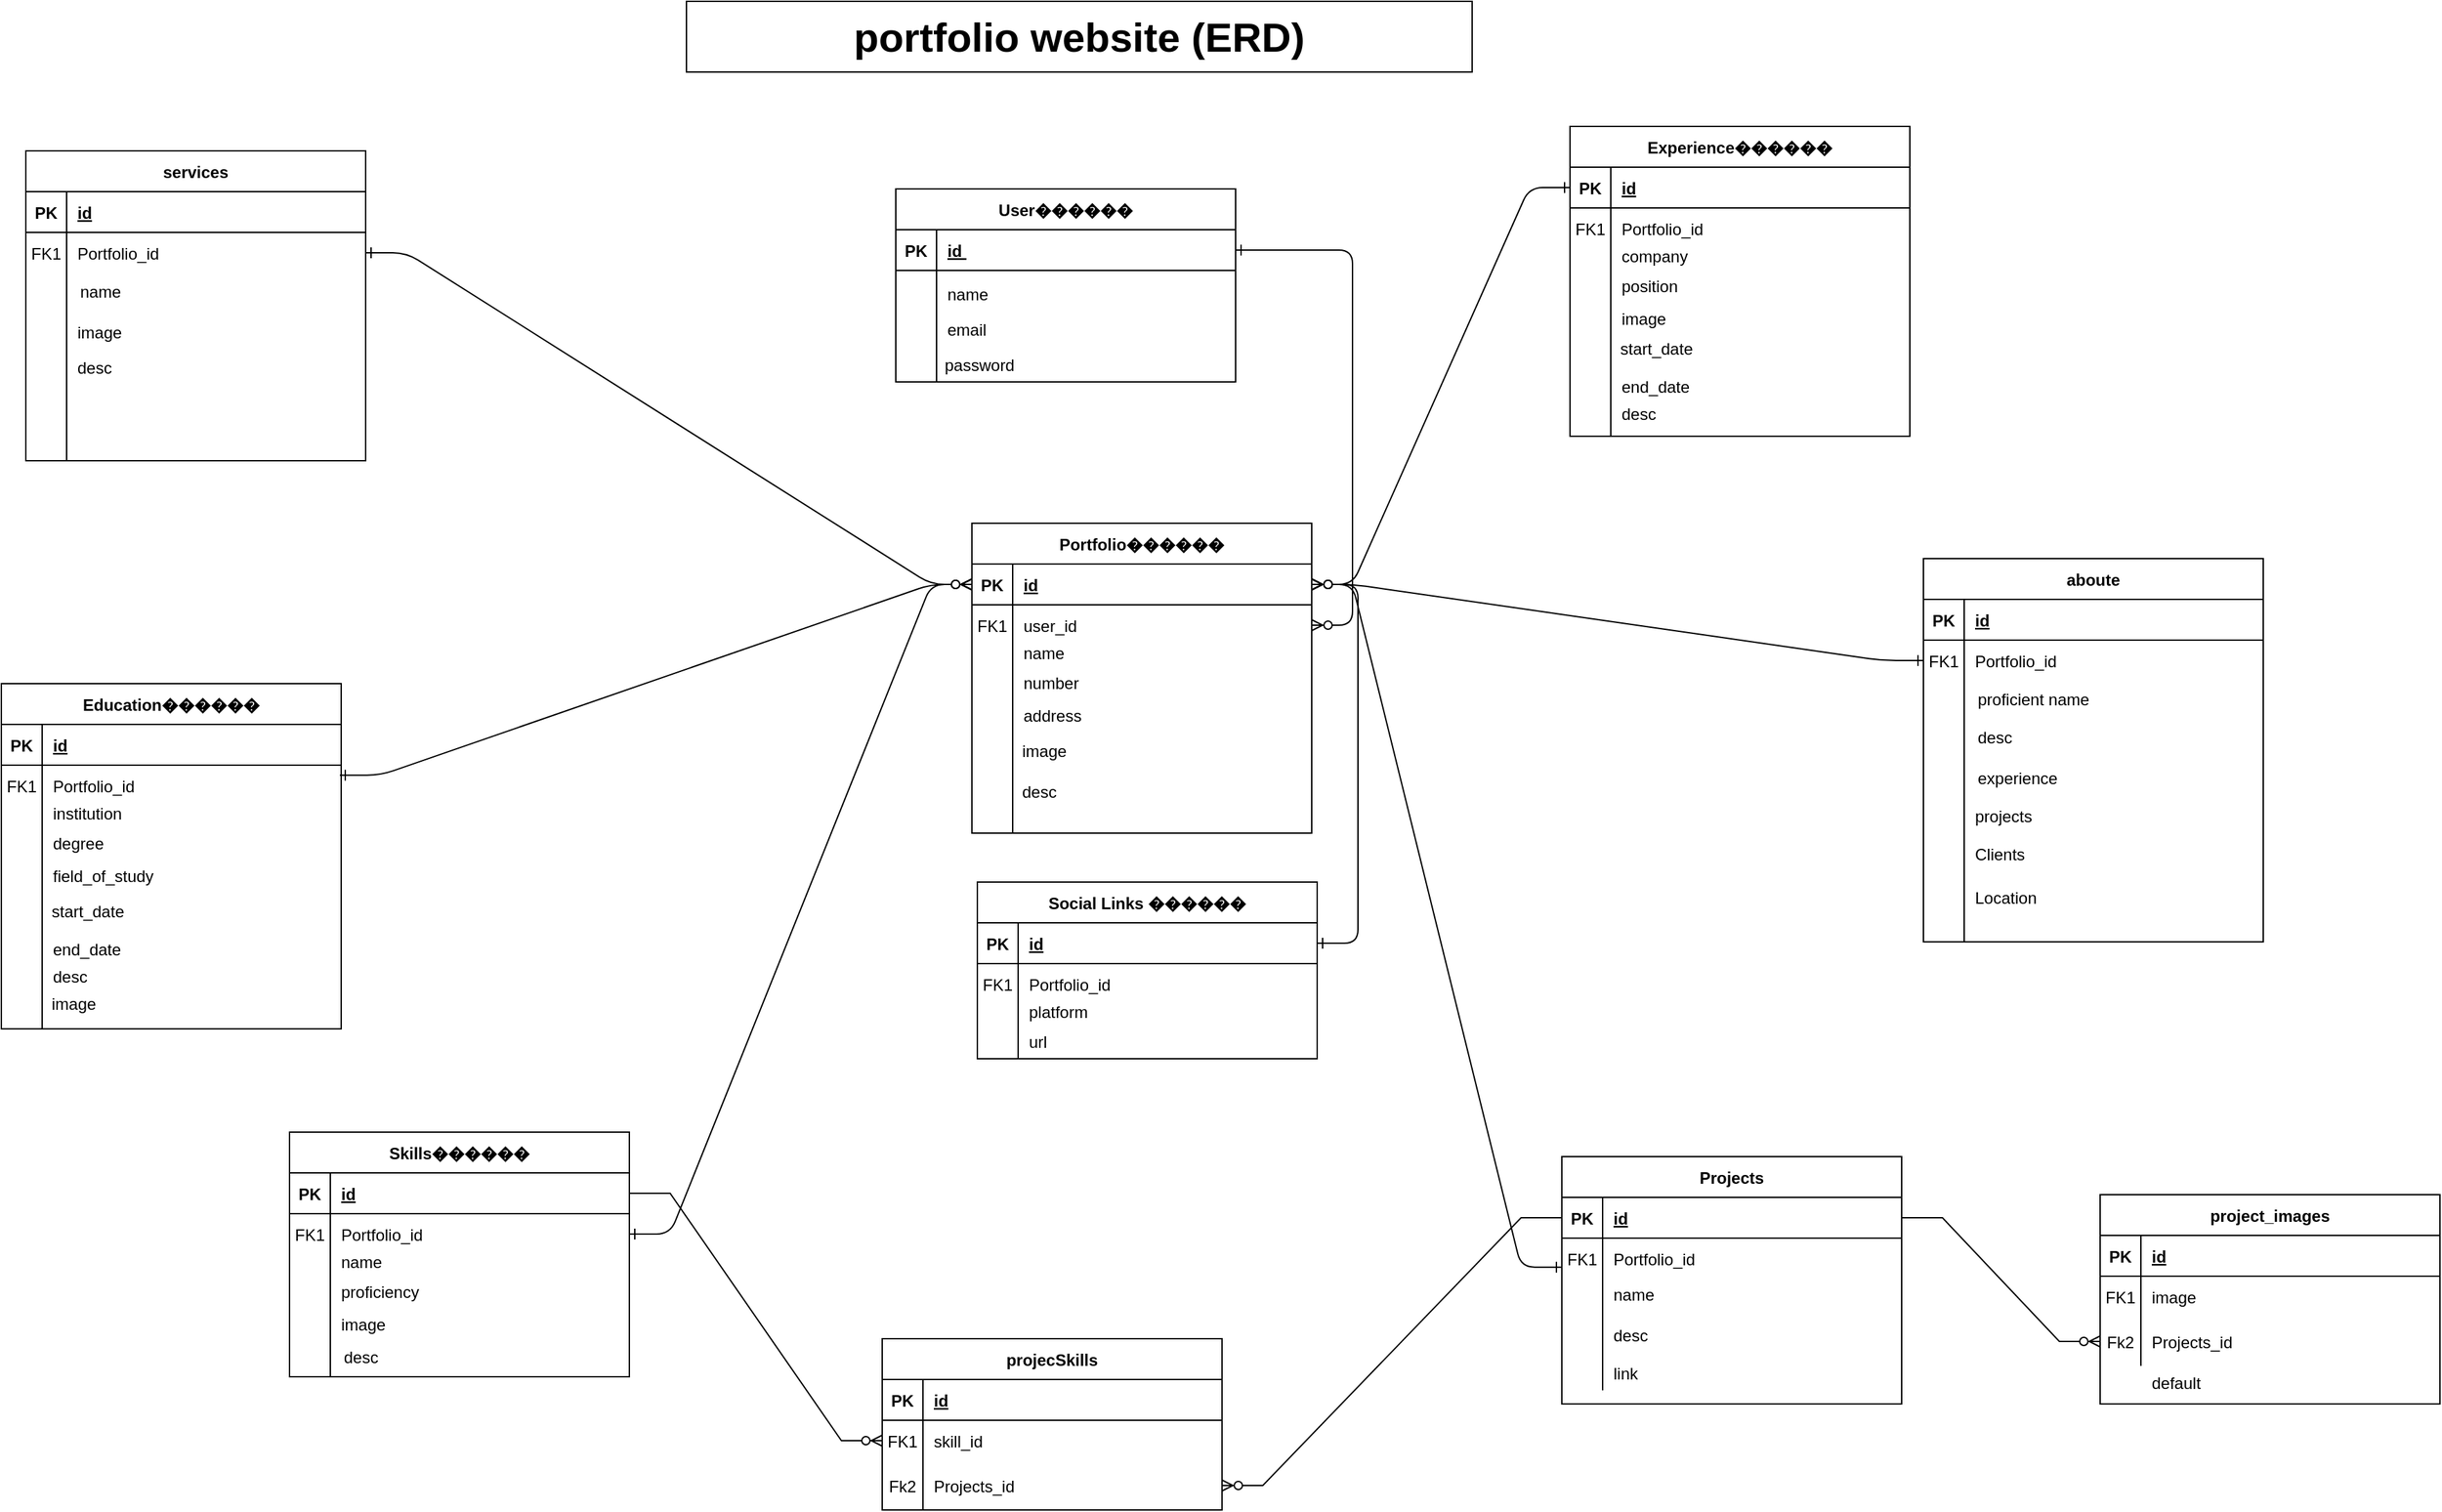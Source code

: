 <mxfile version="26.1.1">
  <diagram id="prtHgNgQTEPvFCAcTncT" name="Page-1">
    <mxGraphModel dx="2867" dy="1238" grid="1" gridSize="2" guides="1" tooltips="1" connect="1" arrows="1" fold="1" page="1" pageScale="1" pageWidth="3300" pageHeight="4681" math="0" shadow="0">
      <root>
        <mxCell id="0" />
        <mxCell id="1" parent="0" />
        <mxCell id="2-6nr44ii8sK7dnhSHYe-1" value="" style="edgeStyle=entityRelationEdgeStyle;endArrow=ERzeroToMany;startArrow=ERone;endFill=1;startFill=0;" parent="1" source="2-6nr44ii8sK7dnhSHYe-24" target="2-6nr44ii8sK7dnhSHYe-7" edge="1">
          <mxGeometry width="100" height="100" relative="1" as="geometry">
            <mxPoint x="340" y="720" as="sourcePoint" />
            <mxPoint x="440" y="620" as="targetPoint" />
          </mxGeometry>
        </mxCell>
        <mxCell id="2-6nr44ii8sK7dnhSHYe-2" value="" style="edgeStyle=entityRelationEdgeStyle;endArrow=ERzeroToMany;startArrow=ERone;endFill=1;startFill=0;exitX=0;exitY=0.713;exitDx=0;exitDy=0;exitPerimeter=0;entryX=1;entryY=0.5;entryDx=0;entryDy=0;" parent="1" source="2-6nr44ii8sK7dnhSHYe-17" target="2-6nr44ii8sK7dnhSHYe-4" edge="1">
          <mxGeometry width="100" height="100" relative="1" as="geometry">
            <mxPoint x="1382" y="514" as="sourcePoint" />
            <mxPoint x="1552" y="568.0" as="targetPoint" />
          </mxGeometry>
        </mxCell>
        <mxCell id="2-6nr44ii8sK7dnhSHYe-30" value="&lt;b&gt;&lt;font style=&quot;font-size: 30px;&quot;&gt;portfolio website &lt;/font&gt;&lt;/b&gt;&lt;strong data-end=&quot;49&quot; data-start=&quot;12&quot;&gt;&lt;font style=&quot;font-size: 30px;&quot;&gt;&lt;strong style=&quot;font-size: 12px;&quot; data-end=&quot;49&quot; data-start=&quot;12&quot;&gt;&lt;font style=&quot;font-size: 30px;&quot;&gt;(&lt;/font&gt;&lt;/strong&gt;ERD)&lt;/font&gt;&lt;/strong&gt;" style="rounded=0;whiteSpace=wrap;html=1;align=center;" parent="1" vertex="1">
          <mxGeometry x="922" y="12" width="578" height="52" as="geometry" />
        </mxCell>
        <mxCell id="9H7GcuOAASpGHvme_9iy-1" value="" style="group" parent="1" vertex="1" connectable="0">
          <mxGeometry x="1076" y="150" width="250" height="144" as="geometry" />
        </mxCell>
        <mxCell id="2-6nr44ii8sK7dnhSHYe-23" value="User������" style="shape=table;startSize=30;container=1;collapsible=1;childLayout=tableLayout;fixedRows=1;rowLines=0;fontStyle=1;align=center;resizeLast=1;" parent="9H7GcuOAASpGHvme_9iy-1" vertex="1">
          <mxGeometry width="250" height="142" as="geometry" />
        </mxCell>
        <mxCell id="2-6nr44ii8sK7dnhSHYe-24" value="" style="shape=partialRectangle;collapsible=0;dropTarget=0;pointerEvents=0;fillColor=none;points=[[0,0.5],[1,0.5]];portConstraint=eastwest;top=0;left=0;right=0;bottom=1;" parent="2-6nr44ii8sK7dnhSHYe-23" vertex="1">
          <mxGeometry y="30" width="250" height="30" as="geometry" />
        </mxCell>
        <mxCell id="2-6nr44ii8sK7dnhSHYe-25" value="PK" style="shape=partialRectangle;overflow=hidden;connectable=0;fillColor=none;top=0;left=0;bottom=0;right=0;fontStyle=1;" parent="2-6nr44ii8sK7dnhSHYe-24" vertex="1">
          <mxGeometry width="30" height="30" as="geometry">
            <mxRectangle width="30" height="30" as="alternateBounds" />
          </mxGeometry>
        </mxCell>
        <mxCell id="2-6nr44ii8sK7dnhSHYe-26" value="id " style="shape=partialRectangle;overflow=hidden;connectable=0;fillColor=none;top=0;left=0;bottom=0;right=0;align=left;spacingLeft=6;fontStyle=5;" parent="2-6nr44ii8sK7dnhSHYe-24" vertex="1">
          <mxGeometry x="30" width="220" height="30" as="geometry">
            <mxRectangle width="220" height="30" as="alternateBounds" />
          </mxGeometry>
        </mxCell>
        <mxCell id="2-6nr44ii8sK7dnhSHYe-27" value="" style="shape=partialRectangle;collapsible=0;dropTarget=0;pointerEvents=0;fillColor=none;points=[[0,0.5],[1,0.5]];portConstraint=eastwest;top=0;left=0;right=0;bottom=0;" parent="2-6nr44ii8sK7dnhSHYe-23" vertex="1">
          <mxGeometry y="60" width="250" height="82" as="geometry" />
        </mxCell>
        <mxCell id="2-6nr44ii8sK7dnhSHYe-28" value="" style="shape=partialRectangle;overflow=hidden;connectable=0;fillColor=none;top=0;left=0;bottom=0;right=0;" parent="2-6nr44ii8sK7dnhSHYe-27" vertex="1">
          <mxGeometry width="30" height="82" as="geometry">
            <mxRectangle width="30" height="82" as="alternateBounds" />
          </mxGeometry>
        </mxCell>
        <mxCell id="2-6nr44ii8sK7dnhSHYe-29" value="" style="shape=partialRectangle;overflow=hidden;connectable=0;fillColor=none;top=0;left=0;bottom=0;right=0;align=left;spacingLeft=6;" parent="2-6nr44ii8sK7dnhSHYe-27" vertex="1">
          <mxGeometry x="30" width="220" height="82" as="geometry">
            <mxRectangle width="220" height="82" as="alternateBounds" />
          </mxGeometry>
        </mxCell>
        <mxCell id="2-6nr44ii8sK7dnhSHYe-32" value="name" style="shape=partialRectangle;overflow=hidden;connectable=0;fillColor=none;top=0;left=0;bottom=0;right=0;align=left;spacingLeft=6;" parent="9H7GcuOAASpGHvme_9iy-1" vertex="1">
          <mxGeometry x="30" y="62" width="220" height="30" as="geometry">
            <mxRectangle width="220" height="30" as="alternateBounds" />
          </mxGeometry>
        </mxCell>
        <mxCell id="2-6nr44ii8sK7dnhSHYe-33" value="email" style="shape=partialRectangle;overflow=hidden;connectable=0;fillColor=none;top=0;left=0;bottom=0;right=0;align=left;spacingLeft=6;" parent="9H7GcuOAASpGHvme_9iy-1" vertex="1">
          <mxGeometry x="30" y="88" width="220" height="30" as="geometry">
            <mxRectangle width="220" height="30" as="alternateBounds" />
          </mxGeometry>
        </mxCell>
        <mxCell id="2-6nr44ii8sK7dnhSHYe-34" value="" style="shape=partialRectangle;overflow=hidden;connectable=0;fillColor=none;top=0;left=0;bottom=0;right=0;align=left;spacingLeft=6;" parent="9H7GcuOAASpGHvme_9iy-1" vertex="1">
          <mxGeometry x="30" y="112" width="220" height="30" as="geometry">
            <mxRectangle width="220" height="30" as="alternateBounds" />
          </mxGeometry>
        </mxCell>
        <mxCell id="2-6nr44ii8sK7dnhSHYe-35" value="password " style="shape=partialRectangle;overflow=hidden;connectable=0;fillColor=none;top=0;left=0;bottom=0;right=0;align=left;spacingLeft=6;" parent="9H7GcuOAASpGHvme_9iy-1" vertex="1">
          <mxGeometry x="28" y="114" width="220" height="30" as="geometry">
            <mxRectangle width="220" height="30" as="alternateBounds" />
          </mxGeometry>
        </mxCell>
        <mxCell id="9H7GcuOAASpGHvme_9iy-2" value="" style="group" parent="1" vertex="1" connectable="0">
          <mxGeometry x="1132" y="396" width="250" height="228" as="geometry" />
        </mxCell>
        <mxCell id="2-6nr44ii8sK7dnhSHYe-3" value="Portfolio������" style="shape=table;startSize=30;container=1;collapsible=1;childLayout=tableLayout;fixedRows=1;rowLines=0;fontStyle=1;align=center;resizeLast=1;" parent="9H7GcuOAASpGHvme_9iy-2" vertex="1">
          <mxGeometry width="250" height="228" as="geometry" />
        </mxCell>
        <mxCell id="2-6nr44ii8sK7dnhSHYe-4" value="" style="shape=partialRectangle;collapsible=0;dropTarget=0;pointerEvents=0;fillColor=none;points=[[0,0.5],[1,0.5]];portConstraint=eastwest;top=0;left=0;right=0;bottom=1;" parent="2-6nr44ii8sK7dnhSHYe-3" vertex="1">
          <mxGeometry y="30" width="250" height="30" as="geometry" />
        </mxCell>
        <mxCell id="2-6nr44ii8sK7dnhSHYe-5" value="PK" style="shape=partialRectangle;overflow=hidden;connectable=0;fillColor=none;top=0;left=0;bottom=0;right=0;fontStyle=1;" parent="2-6nr44ii8sK7dnhSHYe-4" vertex="1">
          <mxGeometry width="30" height="30" as="geometry">
            <mxRectangle width="30" height="30" as="alternateBounds" />
          </mxGeometry>
        </mxCell>
        <mxCell id="2-6nr44ii8sK7dnhSHYe-6" value="id" style="shape=partialRectangle;overflow=hidden;connectable=0;fillColor=none;top=0;left=0;bottom=0;right=0;align=left;spacingLeft=6;fontStyle=5;" parent="2-6nr44ii8sK7dnhSHYe-4" vertex="1">
          <mxGeometry x="30" width="220" height="30" as="geometry">
            <mxRectangle width="220" height="30" as="alternateBounds" />
          </mxGeometry>
        </mxCell>
        <mxCell id="2-6nr44ii8sK7dnhSHYe-7" value="" style="shape=partialRectangle;collapsible=0;dropTarget=0;pointerEvents=0;fillColor=none;points=[[0,0.5],[1,0.5]];portConstraint=eastwest;top=0;left=0;right=0;bottom=0;" parent="2-6nr44ii8sK7dnhSHYe-3" vertex="1">
          <mxGeometry y="60" width="250" height="30" as="geometry" />
        </mxCell>
        <mxCell id="2-6nr44ii8sK7dnhSHYe-8" value="FK1" style="shape=partialRectangle;overflow=hidden;connectable=0;fillColor=none;top=0;left=0;bottom=0;right=0;" parent="2-6nr44ii8sK7dnhSHYe-7" vertex="1">
          <mxGeometry width="30" height="30" as="geometry">
            <mxRectangle width="30" height="30" as="alternateBounds" />
          </mxGeometry>
        </mxCell>
        <mxCell id="2-6nr44ii8sK7dnhSHYe-9" value="user_id" style="shape=partialRectangle;overflow=hidden;connectable=0;fillColor=none;top=0;left=0;bottom=0;right=0;align=left;spacingLeft=6;" parent="2-6nr44ii8sK7dnhSHYe-7" vertex="1">
          <mxGeometry x="30" width="220" height="30" as="geometry">
            <mxRectangle width="220" height="30" as="alternateBounds" />
          </mxGeometry>
        </mxCell>
        <mxCell id="2-6nr44ii8sK7dnhSHYe-10" value="" style="shape=partialRectangle;collapsible=0;dropTarget=0;pointerEvents=0;fillColor=none;points=[[0,0.5],[1,0.5]];portConstraint=eastwest;top=0;left=0;right=0;bottom=0;" parent="2-6nr44ii8sK7dnhSHYe-3" vertex="1">
          <mxGeometry y="90" width="250" height="138" as="geometry" />
        </mxCell>
        <mxCell id="2-6nr44ii8sK7dnhSHYe-11" value="" style="shape=partialRectangle;overflow=hidden;connectable=0;fillColor=none;top=0;left=0;bottom=0;right=0;" parent="2-6nr44ii8sK7dnhSHYe-10" vertex="1">
          <mxGeometry width="30" height="138" as="geometry">
            <mxRectangle width="30" height="138" as="alternateBounds" />
          </mxGeometry>
        </mxCell>
        <mxCell id="2-6nr44ii8sK7dnhSHYe-12" value="" style="shape=partialRectangle;overflow=hidden;connectable=0;fillColor=none;top=0;left=0;bottom=0;right=0;align=left;spacingLeft=6;" parent="2-6nr44ii8sK7dnhSHYe-10" vertex="1">
          <mxGeometry x="30" width="220" height="138" as="geometry">
            <mxRectangle width="220" height="138" as="alternateBounds" />
          </mxGeometry>
        </mxCell>
        <mxCell id="2-6nr44ii8sK7dnhSHYe-36" value="number" style="shape=partialRectangle;overflow=hidden;connectable=0;fillColor=none;top=0;left=0;bottom=0;right=0;align=left;spacingLeft=6;" parent="9H7GcuOAASpGHvme_9iy-2" vertex="1">
          <mxGeometry x="30" y="102" width="218" height="30" as="geometry">
            <mxRectangle width="220" height="30" as="alternateBounds" />
          </mxGeometry>
        </mxCell>
        <mxCell id="2-6nr44ii8sK7dnhSHYe-37" value="name" style="shape=partialRectangle;overflow=hidden;connectable=0;fillColor=none;top=0;left=0;bottom=0;right=0;align=left;spacingLeft=6;" parent="9H7GcuOAASpGHvme_9iy-2" vertex="1">
          <mxGeometry x="30" y="80" width="220" height="30" as="geometry">
            <mxRectangle width="220" height="30" as="alternateBounds" />
          </mxGeometry>
        </mxCell>
        <mxCell id="2-6nr44ii8sK7dnhSHYe-38" value="address" style="shape=partialRectangle;overflow=hidden;connectable=0;fillColor=none;top=0;left=0;bottom=0;right=0;align=left;spacingLeft=6;" parent="9H7GcuOAASpGHvme_9iy-2" vertex="1">
          <mxGeometry x="30" y="126" width="220" height="30" as="geometry">
            <mxRectangle width="220" height="30" as="alternateBounds" />
          </mxGeometry>
        </mxCell>
        <mxCell id="2-6nr44ii8sK7dnhSHYe-39" value="image" style="shape=partialRectangle;overflow=hidden;connectable=0;fillColor=none;top=0;left=0;bottom=0;right=0;align=left;spacingLeft=6;" parent="9H7GcuOAASpGHvme_9iy-2" vertex="1">
          <mxGeometry x="29" y="152" width="220" height="30" as="geometry">
            <mxRectangle width="220" height="30" as="alternateBounds" />
          </mxGeometry>
        </mxCell>
        <mxCell id="q62bcsfzctgEnVEbU3yq-3" value="desc" style="shape=partialRectangle;overflow=hidden;connectable=0;fillColor=none;top=0;left=0;bottom=0;right=0;align=left;spacingLeft=6;" parent="9H7GcuOAASpGHvme_9iy-2" vertex="1">
          <mxGeometry x="29" y="182" width="220" height="30" as="geometry">
            <mxRectangle width="220" height="30" as="alternateBounds" />
          </mxGeometry>
        </mxCell>
        <mxCell id="9H7GcuOAASpGHvme_9iy-3" value="" style="group" parent="1" vertex="1" connectable="0">
          <mxGeometry x="1564" y="862" width="254" height="228" as="geometry" />
        </mxCell>
        <mxCell id="2-6nr44ii8sK7dnhSHYe-13" value="Projects " style="shape=table;startSize=30;container=1;collapsible=1;childLayout=tableLayout;fixedRows=1;rowLines=0;fontStyle=1;align=center;resizeLast=1;" parent="9H7GcuOAASpGHvme_9iy-3" vertex="1">
          <mxGeometry x="2" width="250" height="182" as="geometry" />
        </mxCell>
        <mxCell id="2-6nr44ii8sK7dnhSHYe-14" value="" style="shape=partialRectangle;collapsible=0;dropTarget=0;pointerEvents=0;fillColor=none;points=[[0,0.5],[1,0.5]];portConstraint=eastwest;top=0;left=0;right=0;bottom=1;" parent="2-6nr44ii8sK7dnhSHYe-13" vertex="1">
          <mxGeometry y="30" width="250" height="30" as="geometry" />
        </mxCell>
        <mxCell id="2-6nr44ii8sK7dnhSHYe-15" value="PK" style="shape=partialRectangle;overflow=hidden;connectable=0;fillColor=none;top=0;left=0;bottom=0;right=0;fontStyle=1;" parent="2-6nr44ii8sK7dnhSHYe-14" vertex="1">
          <mxGeometry width="30" height="30" as="geometry">
            <mxRectangle width="30" height="30" as="alternateBounds" />
          </mxGeometry>
        </mxCell>
        <mxCell id="2-6nr44ii8sK7dnhSHYe-16" value="id" style="shape=partialRectangle;overflow=hidden;connectable=0;fillColor=none;top=0;left=0;bottom=0;right=0;align=left;spacingLeft=6;fontStyle=5;" parent="2-6nr44ii8sK7dnhSHYe-14" vertex="1">
          <mxGeometry x="30" width="220" height="30" as="geometry">
            <mxRectangle width="220" height="30" as="alternateBounds" />
          </mxGeometry>
        </mxCell>
        <mxCell id="2-6nr44ii8sK7dnhSHYe-17" value="" style="shape=partialRectangle;collapsible=0;dropTarget=0;pointerEvents=0;fillColor=none;points=[[0,0.5],[1,0.5]];portConstraint=eastwest;top=0;left=0;right=0;bottom=0;" parent="2-6nr44ii8sK7dnhSHYe-13" vertex="1">
          <mxGeometry y="60" width="250" height="30" as="geometry" />
        </mxCell>
        <mxCell id="2-6nr44ii8sK7dnhSHYe-18" value="FK1" style="shape=partialRectangle;overflow=hidden;connectable=0;fillColor=none;top=0;left=0;bottom=0;right=0;" parent="2-6nr44ii8sK7dnhSHYe-17" vertex="1">
          <mxGeometry width="30" height="30" as="geometry">
            <mxRectangle width="30" height="30" as="alternateBounds" />
          </mxGeometry>
        </mxCell>
        <mxCell id="2-6nr44ii8sK7dnhSHYe-19" value="Portfolio_id" style="shape=partialRectangle;overflow=hidden;connectable=0;fillColor=none;top=0;left=0;bottom=0;right=0;align=left;spacingLeft=6;" parent="2-6nr44ii8sK7dnhSHYe-17" vertex="1">
          <mxGeometry x="30" width="220" height="30" as="geometry">
            <mxRectangle width="220" height="30" as="alternateBounds" />
          </mxGeometry>
        </mxCell>
        <mxCell id="2-6nr44ii8sK7dnhSHYe-20" value="" style="shape=partialRectangle;collapsible=0;dropTarget=0;pointerEvents=0;fillColor=none;points=[[0,0.5],[1,0.5]];portConstraint=eastwest;top=0;left=0;right=0;bottom=0;" parent="2-6nr44ii8sK7dnhSHYe-13" vertex="1">
          <mxGeometry y="90" width="250" height="82" as="geometry" />
        </mxCell>
        <mxCell id="2-6nr44ii8sK7dnhSHYe-21" value="" style="shape=partialRectangle;overflow=hidden;connectable=0;fillColor=none;top=0;left=0;bottom=0;right=0;" parent="2-6nr44ii8sK7dnhSHYe-20" vertex="1">
          <mxGeometry width="30" height="82" as="geometry">
            <mxRectangle width="30" height="82" as="alternateBounds" />
          </mxGeometry>
        </mxCell>
        <mxCell id="2-6nr44ii8sK7dnhSHYe-22" value="" style="shape=partialRectangle;overflow=hidden;connectable=0;fillColor=none;top=0;left=0;bottom=0;right=0;align=left;spacingLeft=6;" parent="2-6nr44ii8sK7dnhSHYe-20" vertex="1">
          <mxGeometry x="30" width="220" height="82" as="geometry">
            <mxRectangle width="220" height="82" as="alternateBounds" />
          </mxGeometry>
        </mxCell>
        <mxCell id="2-6nr44ii8sK7dnhSHYe-41" value="name" style="shape=partialRectangle;overflow=hidden;connectable=0;fillColor=none;top=0;left=0;bottom=0;right=0;align=left;spacingLeft=6;" parent="9H7GcuOAASpGHvme_9iy-3" vertex="1">
          <mxGeometry x="32" y="86" width="220" height="30" as="geometry">
            <mxRectangle width="220" height="30" as="alternateBounds" />
          </mxGeometry>
        </mxCell>
        <mxCell id="9H7GcuOAASpGHvme_9iy-4" value="desc" style="shape=partialRectangle;overflow=hidden;connectable=0;fillColor=none;top=0;left=0;bottom=0;right=0;align=left;spacingLeft=6;" parent="9H7GcuOAASpGHvme_9iy-3" vertex="1">
          <mxGeometry x="32" y="116" width="220" height="30" as="geometry">
            <mxRectangle width="220" height="30" as="alternateBounds" />
          </mxGeometry>
        </mxCell>
        <mxCell id="9H7GcuOAASpGHvme_9iy-5" value="link" style="shape=partialRectangle;overflow=hidden;connectable=0;fillColor=none;top=0;left=0;bottom=0;right=0;align=left;spacingLeft=6;" parent="9H7GcuOAASpGHvme_9iy-3" vertex="1">
          <mxGeometry x="32" y="144" width="220" height="30" as="geometry">
            <mxRectangle width="220" height="30" as="alternateBounds" />
          </mxGeometry>
        </mxCell>
        <mxCell id="9H7GcuOAASpGHvme_9iy-6" value="" style="group" parent="1" vertex="1" connectable="0">
          <mxGeometry x="418" y="514" width="325" height="268" as="geometry" />
        </mxCell>
        <mxCell id="9H7GcuOAASpGHvme_9iy-7" value="Education������" style="shape=table;startSize=30;container=1;collapsible=1;childLayout=tableLayout;fixedRows=1;rowLines=0;fontStyle=1;align=center;resizeLast=1;" parent="9H7GcuOAASpGHvme_9iy-6" vertex="1">
          <mxGeometry width="250" height="254" as="geometry" />
        </mxCell>
        <mxCell id="9H7GcuOAASpGHvme_9iy-8" value="" style="shape=partialRectangle;collapsible=0;dropTarget=0;pointerEvents=0;fillColor=none;points=[[0,0.5],[1,0.5]];portConstraint=eastwest;top=0;left=0;right=0;bottom=1;" parent="9H7GcuOAASpGHvme_9iy-7" vertex="1">
          <mxGeometry y="30" width="250" height="30" as="geometry" />
        </mxCell>
        <mxCell id="9H7GcuOAASpGHvme_9iy-9" value="PK" style="shape=partialRectangle;overflow=hidden;connectable=0;fillColor=none;top=0;left=0;bottom=0;right=0;fontStyle=1;" parent="9H7GcuOAASpGHvme_9iy-8" vertex="1">
          <mxGeometry width="30" height="30" as="geometry">
            <mxRectangle width="30" height="30" as="alternateBounds" />
          </mxGeometry>
        </mxCell>
        <mxCell id="9H7GcuOAASpGHvme_9iy-10" value="id" style="shape=partialRectangle;overflow=hidden;connectable=0;fillColor=none;top=0;left=0;bottom=0;right=0;align=left;spacingLeft=6;fontStyle=5;" parent="9H7GcuOAASpGHvme_9iy-8" vertex="1">
          <mxGeometry x="30" width="220" height="30" as="geometry">
            <mxRectangle width="220" height="30" as="alternateBounds" />
          </mxGeometry>
        </mxCell>
        <mxCell id="9H7GcuOAASpGHvme_9iy-11" value="" style="shape=partialRectangle;collapsible=0;dropTarget=0;pointerEvents=0;fillColor=none;points=[[0,0.5],[1,0.5]];portConstraint=eastwest;top=0;left=0;right=0;bottom=0;" parent="9H7GcuOAASpGHvme_9iy-7" vertex="1">
          <mxGeometry y="60" width="250" height="30" as="geometry" />
        </mxCell>
        <mxCell id="9H7GcuOAASpGHvme_9iy-12" value="FK1" style="shape=partialRectangle;overflow=hidden;connectable=0;fillColor=none;top=0;left=0;bottom=0;right=0;" parent="9H7GcuOAASpGHvme_9iy-11" vertex="1">
          <mxGeometry width="30" height="30" as="geometry">
            <mxRectangle width="30" height="30" as="alternateBounds" />
          </mxGeometry>
        </mxCell>
        <mxCell id="9H7GcuOAASpGHvme_9iy-13" value="Portfolio_id" style="shape=partialRectangle;overflow=hidden;connectable=0;fillColor=none;top=0;left=0;bottom=0;right=0;align=left;spacingLeft=6;" parent="9H7GcuOAASpGHvme_9iy-11" vertex="1">
          <mxGeometry x="30" width="220" height="30" as="geometry">
            <mxRectangle width="220" height="30" as="alternateBounds" />
          </mxGeometry>
        </mxCell>
        <mxCell id="9H7GcuOAASpGHvme_9iy-14" value="" style="shape=partialRectangle;collapsible=0;dropTarget=0;pointerEvents=0;fillColor=none;points=[[0,0.5],[1,0.5]];portConstraint=eastwest;top=0;left=0;right=0;bottom=0;" parent="9H7GcuOAASpGHvme_9iy-7" vertex="1">
          <mxGeometry y="90" width="250" height="164" as="geometry" />
        </mxCell>
        <mxCell id="9H7GcuOAASpGHvme_9iy-15" value="" style="shape=partialRectangle;overflow=hidden;connectable=0;fillColor=none;top=0;left=0;bottom=0;right=0;" parent="9H7GcuOAASpGHvme_9iy-14" vertex="1">
          <mxGeometry width="30" height="164" as="geometry">
            <mxRectangle width="30" height="164" as="alternateBounds" />
          </mxGeometry>
        </mxCell>
        <mxCell id="9H7GcuOAASpGHvme_9iy-16" value="" style="shape=partialRectangle;overflow=hidden;connectable=0;fillColor=none;top=0;left=0;bottom=0;right=0;align=left;spacingLeft=6;" parent="9H7GcuOAASpGHvme_9iy-14" vertex="1">
          <mxGeometry x="30" width="220" height="164" as="geometry">
            <mxRectangle width="220" height="164" as="alternateBounds" />
          </mxGeometry>
        </mxCell>
        <mxCell id="9H7GcuOAASpGHvme_9iy-17" value="degree" style="shape=partialRectangle;overflow=hidden;connectable=0;fillColor=none;top=0;left=0;bottom=0;right=0;align=left;spacingLeft=6;" parent="9H7GcuOAASpGHvme_9iy-6" vertex="1">
          <mxGeometry x="30" y="102" width="218" height="30" as="geometry">
            <mxRectangle width="220" height="30" as="alternateBounds" />
          </mxGeometry>
        </mxCell>
        <mxCell id="9H7GcuOAASpGHvme_9iy-18" value="institution" style="shape=partialRectangle;overflow=hidden;connectable=0;fillColor=none;top=0;left=0;bottom=0;right=0;align=left;spacingLeft=6;" parent="9H7GcuOAASpGHvme_9iy-6" vertex="1">
          <mxGeometry x="30" y="80" width="220" height="30" as="geometry">
            <mxRectangle width="220" height="30" as="alternateBounds" />
          </mxGeometry>
        </mxCell>
        <mxCell id="9H7GcuOAASpGHvme_9iy-19" value="field_of_study" style="shape=partialRectangle;overflow=hidden;connectable=0;fillColor=none;top=0;left=0;bottom=0;right=0;align=left;spacingLeft=6;" parent="9H7GcuOAASpGHvme_9iy-6" vertex="1">
          <mxGeometry x="30" y="126" width="220" height="30" as="geometry">
            <mxRectangle width="220" height="30" as="alternateBounds" />
          </mxGeometry>
        </mxCell>
        <mxCell id="9H7GcuOAASpGHvme_9iy-20" value="start_date" style="shape=partialRectangle;overflow=hidden;connectable=0;fillColor=none;top=0;left=0;bottom=0;right=0;align=left;spacingLeft=6;" parent="9H7GcuOAASpGHvme_9iy-6" vertex="1">
          <mxGeometry x="29" y="152" width="220" height="30" as="geometry">
            <mxRectangle width="220" height="30" as="alternateBounds" />
          </mxGeometry>
        </mxCell>
        <mxCell id="9H7GcuOAASpGHvme_9iy-21" value="end_date" style="shape=partialRectangle;overflow=hidden;connectable=0;fillColor=none;top=0;left=0;bottom=0;right=0;align=left;spacingLeft=6;" parent="9H7GcuOAASpGHvme_9iy-6" vertex="1">
          <mxGeometry x="30" y="180" width="220" height="30" as="geometry">
            <mxRectangle width="220" height="30" as="alternateBounds" />
          </mxGeometry>
        </mxCell>
        <mxCell id="2-6nr44ii8sK7dnhSHYe-40" value="desc" style="shape=partialRectangle;overflow=hidden;connectable=0;fillColor=none;top=0;left=0;bottom=0;right=0;align=left;spacingLeft=6;" parent="9H7GcuOAASpGHvme_9iy-6" vertex="1">
          <mxGeometry x="30" y="200" width="220" height="30" as="geometry">
            <mxRectangle width="220" height="30" as="alternateBounds" />
          </mxGeometry>
        </mxCell>
        <mxCell id="q62bcsfzctgEnVEbU3yq-2" value="image" style="shape=partialRectangle;overflow=hidden;connectable=0;fillColor=none;top=0;left=0;bottom=0;right=0;align=left;spacingLeft=6;" parent="9H7GcuOAASpGHvme_9iy-6" vertex="1">
          <mxGeometry x="29" y="220" width="220" height="30" as="geometry">
            <mxRectangle width="220" height="30" as="alternateBounds" />
          </mxGeometry>
        </mxCell>
        <mxCell id="9H7GcuOAASpGHvme_9iy-28" value="" style="edgeStyle=entityRelationEdgeStyle;endArrow=ERzeroToMany;startArrow=ERone;endFill=1;startFill=0;entryX=0;entryY=0.5;entryDx=0;entryDy=0;exitX=0.996;exitY=0.244;exitDx=0;exitDy=0;exitPerimeter=0;" parent="1" source="9H7GcuOAASpGHvme_9iy-11" target="2-6nr44ii8sK7dnhSHYe-4" edge="1">
          <mxGeometry width="100" height="100" relative="1" as="geometry">
            <mxPoint x="942" y="373" as="sourcePoint" />
            <mxPoint x="1318" y="401" as="targetPoint" />
          </mxGeometry>
        </mxCell>
        <mxCell id="9H7GcuOAASpGHvme_9iy-30" value="" style="group" parent="1" vertex="1" connectable="0">
          <mxGeometry x="630" y="844" width="250" height="230" as="geometry" />
        </mxCell>
        <mxCell id="9H7GcuOAASpGHvme_9iy-31" value="Skills������" style="shape=table;startSize=30;container=1;collapsible=1;childLayout=tableLayout;fixedRows=1;rowLines=0;fontStyle=1;align=center;resizeLast=1;" parent="9H7GcuOAASpGHvme_9iy-30" vertex="1">
          <mxGeometry width="250" height="180" as="geometry" />
        </mxCell>
        <mxCell id="9H7GcuOAASpGHvme_9iy-32" value="" style="shape=partialRectangle;collapsible=0;dropTarget=0;pointerEvents=0;fillColor=none;points=[[0,0.5],[1,0.5]];portConstraint=eastwest;top=0;left=0;right=0;bottom=1;" parent="9H7GcuOAASpGHvme_9iy-31" vertex="1">
          <mxGeometry y="30" width="250" height="30" as="geometry" />
        </mxCell>
        <mxCell id="9H7GcuOAASpGHvme_9iy-33" value="PK" style="shape=partialRectangle;overflow=hidden;connectable=0;fillColor=none;top=0;left=0;bottom=0;right=0;fontStyle=1;" parent="9H7GcuOAASpGHvme_9iy-32" vertex="1">
          <mxGeometry width="30" height="30" as="geometry">
            <mxRectangle width="30" height="30" as="alternateBounds" />
          </mxGeometry>
        </mxCell>
        <mxCell id="9H7GcuOAASpGHvme_9iy-34" value="id" style="shape=partialRectangle;overflow=hidden;connectable=0;fillColor=none;top=0;left=0;bottom=0;right=0;align=left;spacingLeft=6;fontStyle=5;" parent="9H7GcuOAASpGHvme_9iy-32" vertex="1">
          <mxGeometry x="30" width="220" height="30" as="geometry">
            <mxRectangle width="220" height="30" as="alternateBounds" />
          </mxGeometry>
        </mxCell>
        <mxCell id="9H7GcuOAASpGHvme_9iy-35" value="" style="shape=partialRectangle;collapsible=0;dropTarget=0;pointerEvents=0;fillColor=none;points=[[0,0.5],[1,0.5]];portConstraint=eastwest;top=0;left=0;right=0;bottom=0;" parent="9H7GcuOAASpGHvme_9iy-31" vertex="1">
          <mxGeometry y="60" width="250" height="30" as="geometry" />
        </mxCell>
        <mxCell id="9H7GcuOAASpGHvme_9iy-36" value="FK1" style="shape=partialRectangle;overflow=hidden;connectable=0;fillColor=none;top=0;left=0;bottom=0;right=0;" parent="9H7GcuOAASpGHvme_9iy-35" vertex="1">
          <mxGeometry width="30" height="30" as="geometry">
            <mxRectangle width="30" height="30" as="alternateBounds" />
          </mxGeometry>
        </mxCell>
        <mxCell id="9H7GcuOAASpGHvme_9iy-37" value="Portfolio_id" style="shape=partialRectangle;overflow=hidden;connectable=0;fillColor=none;top=0;left=0;bottom=0;right=0;align=left;spacingLeft=6;" parent="9H7GcuOAASpGHvme_9iy-35" vertex="1">
          <mxGeometry x="30" width="220" height="30" as="geometry">
            <mxRectangle width="220" height="30" as="alternateBounds" />
          </mxGeometry>
        </mxCell>
        <mxCell id="9H7GcuOAASpGHvme_9iy-38" value="" style="shape=partialRectangle;collapsible=0;dropTarget=0;pointerEvents=0;fillColor=none;points=[[0,0.5],[1,0.5]];portConstraint=eastwest;top=0;left=0;right=0;bottom=0;" parent="9H7GcuOAASpGHvme_9iy-31" vertex="1">
          <mxGeometry y="90" width="250" height="90" as="geometry" />
        </mxCell>
        <mxCell id="9H7GcuOAASpGHvme_9iy-39" value="" style="shape=partialRectangle;overflow=hidden;connectable=0;fillColor=none;top=0;left=0;bottom=0;right=0;" parent="9H7GcuOAASpGHvme_9iy-38" vertex="1">
          <mxGeometry width="30" height="90" as="geometry">
            <mxRectangle width="30" height="90" as="alternateBounds" />
          </mxGeometry>
        </mxCell>
        <mxCell id="9H7GcuOAASpGHvme_9iy-40" value="" style="shape=partialRectangle;overflow=hidden;connectable=0;fillColor=none;top=0;left=0;bottom=0;right=0;align=left;spacingLeft=6;" parent="9H7GcuOAASpGHvme_9iy-38" vertex="1">
          <mxGeometry x="30" width="220" height="90" as="geometry">
            <mxRectangle width="220" height="90" as="alternateBounds" />
          </mxGeometry>
        </mxCell>
        <mxCell id="9H7GcuOAASpGHvme_9iy-41" value="proficiency" style="shape=partialRectangle;overflow=hidden;connectable=0;fillColor=none;top=0;left=0;bottom=0;right=0;align=left;spacingLeft=6;" parent="9H7GcuOAASpGHvme_9iy-30" vertex="1">
          <mxGeometry x="30" y="102" width="218" height="30" as="geometry">
            <mxRectangle width="220" height="30" as="alternateBounds" />
          </mxGeometry>
        </mxCell>
        <mxCell id="9H7GcuOAASpGHvme_9iy-42" value="name" style="shape=partialRectangle;overflow=hidden;connectable=0;fillColor=none;top=0;left=0;bottom=0;right=0;align=left;spacingLeft=6;" parent="9H7GcuOAASpGHvme_9iy-30" vertex="1">
          <mxGeometry x="30" y="80" width="220" height="30" as="geometry">
            <mxRectangle width="220" height="30" as="alternateBounds" />
          </mxGeometry>
        </mxCell>
        <mxCell id="9H7GcuOAASpGHvme_9iy-43" value="image" style="shape=partialRectangle;overflow=hidden;connectable=0;fillColor=none;top=0;left=0;bottom=0;right=0;align=left;spacingLeft=6;" parent="9H7GcuOAASpGHvme_9iy-30" vertex="1">
          <mxGeometry x="30" y="126" width="220" height="30" as="geometry">
            <mxRectangle width="220" height="30" as="alternateBounds" />
          </mxGeometry>
        </mxCell>
        <mxCell id="9H7GcuOAASpGHvme_9iy-46" value="desc" style="shape=partialRectangle;overflow=hidden;connectable=0;fillColor=none;top=0;left=0;bottom=0;right=0;align=left;spacingLeft=6;" parent="9H7GcuOAASpGHvme_9iy-30" vertex="1">
          <mxGeometry x="32" y="150" width="220" height="30" as="geometry">
            <mxRectangle width="220" height="30" as="alternateBounds" />
          </mxGeometry>
        </mxCell>
        <mxCell id="9H7GcuOAASpGHvme_9iy-47" value="" style="edgeStyle=entityRelationEdgeStyle;endArrow=ERzeroToMany;startArrow=ERone;endFill=1;startFill=0;exitX=1;exitY=0.5;exitDx=0;exitDy=0;entryX=0;entryY=0.5;entryDx=0;entryDy=0;" parent="1" source="9H7GcuOAASpGHvme_9iy-35" target="2-6nr44ii8sK7dnhSHYe-4" edge="1">
          <mxGeometry width="100" height="100" relative="1" as="geometry">
            <mxPoint x="943" y="397" as="sourcePoint" />
            <mxPoint x="1048" y="394" as="targetPoint" />
          </mxGeometry>
        </mxCell>
        <mxCell id="9H7GcuOAASpGHvme_9iy-48" value="" style="group" parent="1" vertex="1" connectable="0">
          <mxGeometry x="1136" y="660" width="250" height="230" as="geometry" />
        </mxCell>
        <mxCell id="-Nd3KRQHJ864RRBxBJXq-31" value="" style="group" parent="9H7GcuOAASpGHvme_9iy-48" vertex="1" connectable="0">
          <mxGeometry width="250" height="178" as="geometry" />
        </mxCell>
        <mxCell id="9H7GcuOAASpGHvme_9iy-49" value="Social Links ������" style="shape=table;startSize=30;container=1;collapsible=1;childLayout=tableLayout;fixedRows=1;rowLines=0;fontStyle=1;align=center;resizeLast=1;" parent="-Nd3KRQHJ864RRBxBJXq-31" vertex="1">
          <mxGeometry width="250" height="130" as="geometry" />
        </mxCell>
        <mxCell id="9H7GcuOAASpGHvme_9iy-50" value="" style="shape=partialRectangle;collapsible=0;dropTarget=0;pointerEvents=0;fillColor=none;points=[[0,0.5],[1,0.5]];portConstraint=eastwest;top=0;left=0;right=0;bottom=1;" parent="9H7GcuOAASpGHvme_9iy-49" vertex="1">
          <mxGeometry y="30" width="250" height="30" as="geometry" />
        </mxCell>
        <mxCell id="9H7GcuOAASpGHvme_9iy-51" value="PK" style="shape=partialRectangle;overflow=hidden;connectable=0;fillColor=none;top=0;left=0;bottom=0;right=0;fontStyle=1;" parent="9H7GcuOAASpGHvme_9iy-50" vertex="1">
          <mxGeometry width="30" height="30" as="geometry">
            <mxRectangle width="30" height="30" as="alternateBounds" />
          </mxGeometry>
        </mxCell>
        <mxCell id="9H7GcuOAASpGHvme_9iy-52" value="id" style="shape=partialRectangle;overflow=hidden;connectable=0;fillColor=none;top=0;left=0;bottom=0;right=0;align=left;spacingLeft=6;fontStyle=5;" parent="9H7GcuOAASpGHvme_9iy-50" vertex="1">
          <mxGeometry x="30" width="220" height="30" as="geometry">
            <mxRectangle width="220" height="30" as="alternateBounds" />
          </mxGeometry>
        </mxCell>
        <mxCell id="9H7GcuOAASpGHvme_9iy-53" value="" style="shape=partialRectangle;collapsible=0;dropTarget=0;pointerEvents=0;fillColor=none;points=[[0,0.5],[1,0.5]];portConstraint=eastwest;top=0;left=0;right=0;bottom=0;" parent="9H7GcuOAASpGHvme_9iy-49" vertex="1">
          <mxGeometry y="60" width="250" height="30" as="geometry" />
        </mxCell>
        <mxCell id="9H7GcuOAASpGHvme_9iy-54" value="FK1" style="shape=partialRectangle;overflow=hidden;connectable=0;fillColor=none;top=0;left=0;bottom=0;right=0;" parent="9H7GcuOAASpGHvme_9iy-53" vertex="1">
          <mxGeometry width="30" height="30" as="geometry">
            <mxRectangle width="30" height="30" as="alternateBounds" />
          </mxGeometry>
        </mxCell>
        <mxCell id="9H7GcuOAASpGHvme_9iy-55" value="Portfolio_id" style="shape=partialRectangle;overflow=hidden;connectable=0;fillColor=none;top=0;left=0;bottom=0;right=0;align=left;spacingLeft=6;" parent="9H7GcuOAASpGHvme_9iy-53" vertex="1">
          <mxGeometry x="30" width="220" height="30" as="geometry">
            <mxRectangle width="220" height="30" as="alternateBounds" />
          </mxGeometry>
        </mxCell>
        <mxCell id="9H7GcuOAASpGHvme_9iy-56" value="" style="shape=partialRectangle;collapsible=0;dropTarget=0;pointerEvents=0;fillColor=none;points=[[0,0.5],[1,0.5]];portConstraint=eastwest;top=0;left=0;right=0;bottom=0;" parent="9H7GcuOAASpGHvme_9iy-49" vertex="1">
          <mxGeometry y="90" width="250" height="40" as="geometry" />
        </mxCell>
        <mxCell id="9H7GcuOAASpGHvme_9iy-57" value="" style="shape=partialRectangle;overflow=hidden;connectable=0;fillColor=none;top=0;left=0;bottom=0;right=0;" parent="9H7GcuOAASpGHvme_9iy-56" vertex="1">
          <mxGeometry width="30" height="40" as="geometry">
            <mxRectangle width="30" height="40" as="alternateBounds" />
          </mxGeometry>
        </mxCell>
        <mxCell id="9H7GcuOAASpGHvme_9iy-58" value="" style="shape=partialRectangle;overflow=hidden;connectable=0;fillColor=none;top=0;left=0;bottom=0;right=0;align=left;spacingLeft=6;" parent="9H7GcuOAASpGHvme_9iy-56" vertex="1">
          <mxGeometry x="30" width="220" height="40" as="geometry">
            <mxRectangle width="220" height="40" as="alternateBounds" />
          </mxGeometry>
        </mxCell>
        <mxCell id="9H7GcuOAASpGHvme_9iy-59" value="url" style="shape=partialRectangle;overflow=hidden;connectable=0;fillColor=none;top=0;left=0;bottom=0;right=0;align=left;spacingLeft=6;" parent="-Nd3KRQHJ864RRBxBJXq-31" vertex="1">
          <mxGeometry x="30" y="102" width="218" height="30" as="geometry">
            <mxRectangle width="220" height="30" as="alternateBounds" />
          </mxGeometry>
        </mxCell>
        <mxCell id="9H7GcuOAASpGHvme_9iy-60" value="platform " style="shape=partialRectangle;overflow=hidden;connectable=0;fillColor=none;top=0;left=0;bottom=0;right=0;align=left;spacingLeft=6;" parent="-Nd3KRQHJ864RRBxBJXq-31" vertex="1">
          <mxGeometry x="30" y="80" width="220" height="30" as="geometry">
            <mxRectangle width="220" height="30" as="alternateBounds" />
          </mxGeometry>
        </mxCell>
        <mxCell id="9H7GcuOAASpGHvme_9iy-68" value="" style="shape=partialRectangle;overflow=hidden;connectable=0;fillColor=none;top=0;left=0;bottom=0;right=0;align=left;spacingLeft=6;" parent="-Nd3KRQHJ864RRBxBJXq-31" vertex="1">
          <mxGeometry x="29" y="148" width="220" height="30" as="geometry">
            <mxRectangle width="220" height="30" as="alternateBounds" />
          </mxGeometry>
        </mxCell>
        <mxCell id="-Nd3KRQHJ864RRBxBJXq-10" value="" style="edgeStyle=entityRelationEdgeStyle;endArrow=ERzeroToMany;startArrow=ERone;endFill=1;startFill=0;entryX=1;entryY=0.5;entryDx=0;entryDy=0;" parent="1" source="9H7GcuOAASpGHvme_9iy-50" target="2-6nr44ii8sK7dnhSHYe-4" edge="1">
          <mxGeometry width="100" height="100" relative="1" as="geometry">
            <mxPoint x="1382" y="514" as="sourcePoint" />
            <mxPoint x="1552" y="568.0" as="targetPoint" />
          </mxGeometry>
        </mxCell>
        <mxCell id="-Nd3KRQHJ864RRBxBJXq-11" value="" style="group" parent="1" vertex="1" connectable="0">
          <mxGeometry x="1572" y="104" width="250" height="230" as="geometry" />
        </mxCell>
        <mxCell id="-Nd3KRQHJ864RRBxBJXq-12" value="Experience������" style="shape=table;startSize=30;container=1;collapsible=1;childLayout=tableLayout;fixedRows=1;rowLines=0;fontStyle=1;align=center;resizeLast=1;" parent="-Nd3KRQHJ864RRBxBJXq-11" vertex="1">
          <mxGeometry width="250" height="228" as="geometry" />
        </mxCell>
        <mxCell id="-Nd3KRQHJ864RRBxBJXq-13" value="" style="shape=partialRectangle;collapsible=0;dropTarget=0;pointerEvents=0;fillColor=none;points=[[0,0.5],[1,0.5]];portConstraint=eastwest;top=0;left=0;right=0;bottom=1;" parent="-Nd3KRQHJ864RRBxBJXq-12" vertex="1">
          <mxGeometry y="30" width="250" height="30" as="geometry" />
        </mxCell>
        <mxCell id="-Nd3KRQHJ864RRBxBJXq-14" value="PK" style="shape=partialRectangle;overflow=hidden;connectable=0;fillColor=none;top=0;left=0;bottom=0;right=0;fontStyle=1;" parent="-Nd3KRQHJ864RRBxBJXq-13" vertex="1">
          <mxGeometry width="30" height="30" as="geometry">
            <mxRectangle width="30" height="30" as="alternateBounds" />
          </mxGeometry>
        </mxCell>
        <mxCell id="-Nd3KRQHJ864RRBxBJXq-15" value="id" style="shape=partialRectangle;overflow=hidden;connectable=0;fillColor=none;top=0;left=0;bottom=0;right=0;align=left;spacingLeft=6;fontStyle=5;" parent="-Nd3KRQHJ864RRBxBJXq-13" vertex="1">
          <mxGeometry x="30" width="220" height="30" as="geometry">
            <mxRectangle width="220" height="30" as="alternateBounds" />
          </mxGeometry>
        </mxCell>
        <mxCell id="-Nd3KRQHJ864RRBxBJXq-16" value="" style="shape=partialRectangle;collapsible=0;dropTarget=0;pointerEvents=0;fillColor=none;points=[[0,0.5],[1,0.5]];portConstraint=eastwest;top=0;left=0;right=0;bottom=0;" parent="-Nd3KRQHJ864RRBxBJXq-12" vertex="1">
          <mxGeometry y="60" width="250" height="30" as="geometry" />
        </mxCell>
        <mxCell id="-Nd3KRQHJ864RRBxBJXq-17" value="FK1" style="shape=partialRectangle;overflow=hidden;connectable=0;fillColor=none;top=0;left=0;bottom=0;right=0;" parent="-Nd3KRQHJ864RRBxBJXq-16" vertex="1">
          <mxGeometry width="30" height="30" as="geometry">
            <mxRectangle width="30" height="30" as="alternateBounds" />
          </mxGeometry>
        </mxCell>
        <mxCell id="-Nd3KRQHJ864RRBxBJXq-18" value="Portfolio_id" style="shape=partialRectangle;overflow=hidden;connectable=0;fillColor=none;top=0;left=0;bottom=0;right=0;align=left;spacingLeft=6;" parent="-Nd3KRQHJ864RRBxBJXq-16" vertex="1">
          <mxGeometry x="30" width="220" height="30" as="geometry">
            <mxRectangle width="220" height="30" as="alternateBounds" />
          </mxGeometry>
        </mxCell>
        <mxCell id="-Nd3KRQHJ864RRBxBJXq-19" value="" style="shape=partialRectangle;collapsible=0;dropTarget=0;pointerEvents=0;fillColor=none;points=[[0,0.5],[1,0.5]];portConstraint=eastwest;top=0;left=0;right=0;bottom=0;" parent="-Nd3KRQHJ864RRBxBJXq-12" vertex="1">
          <mxGeometry y="90" width="250" height="138" as="geometry" />
        </mxCell>
        <mxCell id="-Nd3KRQHJ864RRBxBJXq-20" value="" style="shape=partialRectangle;overflow=hidden;connectable=0;fillColor=none;top=0;left=0;bottom=0;right=0;" parent="-Nd3KRQHJ864RRBxBJXq-19" vertex="1">
          <mxGeometry width="30" height="138" as="geometry">
            <mxRectangle width="30" height="138" as="alternateBounds" />
          </mxGeometry>
        </mxCell>
        <mxCell id="-Nd3KRQHJ864RRBxBJXq-21" value="" style="shape=partialRectangle;overflow=hidden;connectable=0;fillColor=none;top=0;left=0;bottom=0;right=0;align=left;spacingLeft=6;" parent="-Nd3KRQHJ864RRBxBJXq-19" vertex="1">
          <mxGeometry x="30" width="220" height="138" as="geometry">
            <mxRectangle width="220" height="138" as="alternateBounds" />
          </mxGeometry>
        </mxCell>
        <mxCell id="-Nd3KRQHJ864RRBxBJXq-22" value="position" style="shape=partialRectangle;overflow=hidden;connectable=0;fillColor=none;top=0;left=0;bottom=0;right=0;align=left;spacingLeft=6;" parent="-Nd3KRQHJ864RRBxBJXq-11" vertex="1">
          <mxGeometry x="30" y="102" width="218" height="30" as="geometry">
            <mxRectangle width="220" height="30" as="alternateBounds" />
          </mxGeometry>
        </mxCell>
        <mxCell id="-Nd3KRQHJ864RRBxBJXq-23" value="company " style="shape=partialRectangle;overflow=hidden;connectable=0;fillColor=none;top=0;left=0;bottom=0;right=0;align=left;spacingLeft=6;" parent="-Nd3KRQHJ864RRBxBJXq-11" vertex="1">
          <mxGeometry x="30" y="80" width="220" height="30" as="geometry">
            <mxRectangle width="220" height="30" as="alternateBounds" />
          </mxGeometry>
        </mxCell>
        <mxCell id="-Nd3KRQHJ864RRBxBJXq-24" value="image" style="shape=partialRectangle;overflow=hidden;connectable=0;fillColor=none;top=0;left=0;bottom=0;right=0;align=left;spacingLeft=6;" parent="-Nd3KRQHJ864RRBxBJXq-11" vertex="1">
          <mxGeometry x="30" y="126" width="220" height="30" as="geometry">
            <mxRectangle width="220" height="30" as="alternateBounds" />
          </mxGeometry>
        </mxCell>
        <mxCell id="-Nd3KRQHJ864RRBxBJXq-25" value="desc" style="shape=partialRectangle;overflow=hidden;connectable=0;fillColor=none;top=0;left=0;bottom=0;right=0;align=left;spacingLeft=6;" parent="-Nd3KRQHJ864RRBxBJXq-11" vertex="1">
          <mxGeometry x="30" y="196" width="220" height="30" as="geometry">
            <mxRectangle width="220" height="30" as="alternateBounds" />
          </mxGeometry>
        </mxCell>
        <mxCell id="-Nd3KRQHJ864RRBxBJXq-26" value="start_date" style="shape=partialRectangle;overflow=hidden;connectable=0;fillColor=none;top=0;left=0;bottom=0;right=0;align=left;spacingLeft=6;" parent="-Nd3KRQHJ864RRBxBJXq-11" vertex="1">
          <mxGeometry x="29" y="148" width="220" height="30" as="geometry">
            <mxRectangle width="220" height="30" as="alternateBounds" />
          </mxGeometry>
        </mxCell>
        <mxCell id="-Nd3KRQHJ864RRBxBJXq-27" value="end_date" style="shape=partialRectangle;overflow=hidden;connectable=0;fillColor=none;top=0;left=0;bottom=0;right=0;align=left;spacingLeft=6;" parent="-Nd3KRQHJ864RRBxBJXq-11" vertex="1">
          <mxGeometry x="30" y="176" width="220" height="30" as="geometry">
            <mxRectangle width="220" height="30" as="alternateBounds" />
          </mxGeometry>
        </mxCell>
        <mxCell id="-Nd3KRQHJ864RRBxBJXq-29" value="" style="edgeStyle=entityRelationEdgeStyle;endArrow=ERzeroToMany;startArrow=ERone;endFill=1;startFill=0;exitX=0;exitY=0.5;exitDx=0;exitDy=0;entryX=1;entryY=0.5;entryDx=0;entryDy=0;" parent="1" source="-Nd3KRQHJ864RRBxBJXq-13" target="2-6nr44ii8sK7dnhSHYe-4" edge="1">
          <mxGeometry width="100" height="100" relative="1" as="geometry">
            <mxPoint x="1382" y="514" as="sourcePoint" />
            <mxPoint x="1552" y="568.0" as="targetPoint" />
          </mxGeometry>
        </mxCell>
        <mxCell id="-Nd3KRQHJ864RRBxBJXq-44" value="projecSkills" style="shape=table;startSize=30;container=1;collapsible=1;childLayout=tableLayout;fixedRows=1;rowLines=0;fontStyle=1;align=center;resizeLast=1;" parent="1" vertex="1">
          <mxGeometry x="1066" y="996" width="250" height="126" as="geometry" />
        </mxCell>
        <mxCell id="-Nd3KRQHJ864RRBxBJXq-45" value="" style="shape=partialRectangle;collapsible=0;dropTarget=0;pointerEvents=0;fillColor=none;points=[[0,0.5],[1,0.5]];portConstraint=eastwest;top=0;left=0;right=0;bottom=1;" parent="-Nd3KRQHJ864RRBxBJXq-44" vertex="1">
          <mxGeometry y="30" width="250" height="30" as="geometry" />
        </mxCell>
        <mxCell id="-Nd3KRQHJ864RRBxBJXq-46" value="PK" style="shape=partialRectangle;overflow=hidden;connectable=0;fillColor=none;top=0;left=0;bottom=0;right=0;fontStyle=1;" parent="-Nd3KRQHJ864RRBxBJXq-45" vertex="1">
          <mxGeometry width="30" height="30" as="geometry">
            <mxRectangle width="30" height="30" as="alternateBounds" />
          </mxGeometry>
        </mxCell>
        <mxCell id="-Nd3KRQHJ864RRBxBJXq-47" value="id" style="shape=partialRectangle;overflow=hidden;connectable=0;fillColor=none;top=0;left=0;bottom=0;right=0;align=left;spacingLeft=6;fontStyle=5;" parent="-Nd3KRQHJ864RRBxBJXq-45" vertex="1">
          <mxGeometry x="30" width="220" height="30" as="geometry">
            <mxRectangle width="220" height="30" as="alternateBounds" />
          </mxGeometry>
        </mxCell>
        <mxCell id="-Nd3KRQHJ864RRBxBJXq-48" value="" style="shape=partialRectangle;collapsible=0;dropTarget=0;pointerEvents=0;fillColor=none;points=[[0,0.5],[1,0.5]];portConstraint=eastwest;top=0;left=0;right=0;bottom=0;" parent="-Nd3KRQHJ864RRBxBJXq-44" vertex="1">
          <mxGeometry y="60" width="250" height="30" as="geometry" />
        </mxCell>
        <mxCell id="-Nd3KRQHJ864RRBxBJXq-49" value="FK1" style="shape=partialRectangle;overflow=hidden;connectable=0;fillColor=none;top=0;left=0;bottom=0;right=0;" parent="-Nd3KRQHJ864RRBxBJXq-48" vertex="1">
          <mxGeometry width="30" height="30" as="geometry">
            <mxRectangle width="30" height="30" as="alternateBounds" />
          </mxGeometry>
        </mxCell>
        <mxCell id="-Nd3KRQHJ864RRBxBJXq-50" value="skill_id" style="shape=partialRectangle;overflow=hidden;connectable=0;fillColor=none;top=0;left=0;bottom=0;right=0;align=left;spacingLeft=6;" parent="-Nd3KRQHJ864RRBxBJXq-48" vertex="1">
          <mxGeometry x="30" width="220" height="30" as="geometry">
            <mxRectangle width="220" height="30" as="alternateBounds" />
          </mxGeometry>
        </mxCell>
        <mxCell id="-Nd3KRQHJ864RRBxBJXq-51" value="" style="shape=partialRectangle;collapsible=0;dropTarget=0;pointerEvents=0;fillColor=none;points=[[0,0.5],[1,0.5]];portConstraint=eastwest;top=0;left=0;right=0;bottom=0;" parent="-Nd3KRQHJ864RRBxBJXq-44" vertex="1">
          <mxGeometry y="90" width="250" height="36" as="geometry" />
        </mxCell>
        <mxCell id="-Nd3KRQHJ864RRBxBJXq-52" value="Fk2" style="shape=partialRectangle;overflow=hidden;connectable=0;fillColor=none;top=0;left=0;bottom=0;right=0;" parent="-Nd3KRQHJ864RRBxBJXq-51" vertex="1">
          <mxGeometry width="30" height="36" as="geometry">
            <mxRectangle width="30" height="36" as="alternateBounds" />
          </mxGeometry>
        </mxCell>
        <mxCell id="-Nd3KRQHJ864RRBxBJXq-53" value="Projects_id" style="shape=partialRectangle;overflow=hidden;connectable=0;fillColor=none;top=0;left=0;bottom=0;right=0;align=left;spacingLeft=6;" parent="-Nd3KRQHJ864RRBxBJXq-51" vertex="1">
          <mxGeometry x="30" width="220" height="36" as="geometry">
            <mxRectangle width="220" height="36" as="alternateBounds" />
          </mxGeometry>
        </mxCell>
        <mxCell id="-Nd3KRQHJ864RRBxBJXq-54" value="" style="edgeStyle=entityRelationEdgeStyle;fontSize=12;html=1;endArrow=ERzeroToMany;endFill=1;rounded=0;entryX=1;entryY=0.5;entryDx=0;entryDy=0;exitX=0;exitY=0.5;exitDx=0;exitDy=0;" parent="1" source="2-6nr44ii8sK7dnhSHYe-14" target="-Nd3KRQHJ864RRBxBJXq-51" edge="1">
          <mxGeometry width="100" height="100" relative="1" as="geometry">
            <mxPoint x="1246" y="1317" as="sourcePoint" />
            <mxPoint x="1354" y="860" as="targetPoint" />
          </mxGeometry>
        </mxCell>
        <mxCell id="-Nd3KRQHJ864RRBxBJXq-55" value="" style="edgeStyle=entityRelationEdgeStyle;fontSize=12;html=1;endArrow=ERzeroToMany;endFill=1;rounded=0;entryX=0;entryY=0.5;entryDx=0;entryDy=0;exitX=1;exitY=0.5;exitDx=0;exitDy=0;" parent="1" source="9H7GcuOAASpGHvme_9iy-32" target="-Nd3KRQHJ864RRBxBJXq-48" edge="1">
          <mxGeometry width="100" height="100" relative="1" as="geometry">
            <mxPoint x="918" y="834" as="sourcePoint" />
            <mxPoint x="772" y="1039" as="targetPoint" />
          </mxGeometry>
        </mxCell>
        <mxCell id="-Nd3KRQHJ864RRBxBJXq-56" value="project_images" style="shape=table;startSize=30;container=1;collapsible=1;childLayout=tableLayout;fixedRows=1;rowLines=0;fontStyle=1;align=center;resizeLast=1;" parent="1" vertex="1">
          <mxGeometry x="1962" y="890" width="250" height="154" as="geometry" />
        </mxCell>
        <mxCell id="-Nd3KRQHJ864RRBxBJXq-57" value="" style="shape=partialRectangle;collapsible=0;dropTarget=0;pointerEvents=0;fillColor=none;points=[[0,0.5],[1,0.5]];portConstraint=eastwest;top=0;left=0;right=0;bottom=1;" parent="-Nd3KRQHJ864RRBxBJXq-56" vertex="1">
          <mxGeometry y="30" width="250" height="30" as="geometry" />
        </mxCell>
        <mxCell id="-Nd3KRQHJ864RRBxBJXq-58" value="PK" style="shape=partialRectangle;overflow=hidden;connectable=0;fillColor=none;top=0;left=0;bottom=0;right=0;fontStyle=1;" parent="-Nd3KRQHJ864RRBxBJXq-57" vertex="1">
          <mxGeometry width="30" height="30" as="geometry">
            <mxRectangle width="30" height="30" as="alternateBounds" />
          </mxGeometry>
        </mxCell>
        <mxCell id="-Nd3KRQHJ864RRBxBJXq-59" value="id" style="shape=partialRectangle;overflow=hidden;connectable=0;fillColor=none;top=0;left=0;bottom=0;right=0;align=left;spacingLeft=6;fontStyle=5;" parent="-Nd3KRQHJ864RRBxBJXq-57" vertex="1">
          <mxGeometry x="30" width="220" height="30" as="geometry">
            <mxRectangle width="220" height="30" as="alternateBounds" />
          </mxGeometry>
        </mxCell>
        <mxCell id="-Nd3KRQHJ864RRBxBJXq-60" value="" style="shape=partialRectangle;collapsible=0;dropTarget=0;pointerEvents=0;fillColor=none;points=[[0,0.5],[1,0.5]];portConstraint=eastwest;top=0;left=0;right=0;bottom=0;" parent="-Nd3KRQHJ864RRBxBJXq-56" vertex="1">
          <mxGeometry y="60" width="250" height="30" as="geometry" />
        </mxCell>
        <mxCell id="-Nd3KRQHJ864RRBxBJXq-61" value="FK1" style="shape=partialRectangle;overflow=hidden;connectable=0;fillColor=none;top=0;left=0;bottom=0;right=0;" parent="-Nd3KRQHJ864RRBxBJXq-60" vertex="1">
          <mxGeometry width="30" height="30" as="geometry">
            <mxRectangle width="30" height="30" as="alternateBounds" />
          </mxGeometry>
        </mxCell>
        <mxCell id="-Nd3KRQHJ864RRBxBJXq-62" value="image" style="shape=partialRectangle;overflow=hidden;connectable=0;fillColor=none;top=0;left=0;bottom=0;right=0;align=left;spacingLeft=6;" parent="-Nd3KRQHJ864RRBxBJXq-60" vertex="1">
          <mxGeometry x="30" width="220" height="30" as="geometry">
            <mxRectangle width="220" height="30" as="alternateBounds" />
          </mxGeometry>
        </mxCell>
        <mxCell id="-Nd3KRQHJ864RRBxBJXq-63" value="" style="shape=partialRectangle;collapsible=0;dropTarget=0;pointerEvents=0;fillColor=none;points=[[0,0.5],[1,0.5]];portConstraint=eastwest;top=0;left=0;right=0;bottom=0;" parent="-Nd3KRQHJ864RRBxBJXq-56" vertex="1">
          <mxGeometry y="90" width="250" height="36" as="geometry" />
        </mxCell>
        <mxCell id="-Nd3KRQHJ864RRBxBJXq-64" value="Fk2" style="shape=partialRectangle;overflow=hidden;connectable=0;fillColor=none;top=0;left=0;bottom=0;right=0;" parent="-Nd3KRQHJ864RRBxBJXq-63" vertex="1">
          <mxGeometry width="30" height="36" as="geometry">
            <mxRectangle width="30" height="36" as="alternateBounds" />
          </mxGeometry>
        </mxCell>
        <mxCell id="-Nd3KRQHJ864RRBxBJXq-65" value="Projects_id" style="shape=partialRectangle;overflow=hidden;connectable=0;fillColor=none;top=0;left=0;bottom=0;right=0;align=left;spacingLeft=6;" parent="-Nd3KRQHJ864RRBxBJXq-63" vertex="1">
          <mxGeometry x="30" width="220" height="36" as="geometry">
            <mxRectangle width="220" height="36" as="alternateBounds" />
          </mxGeometry>
        </mxCell>
        <mxCell id="-Nd3KRQHJ864RRBxBJXq-66" value="" style="edgeStyle=entityRelationEdgeStyle;fontSize=12;html=1;endArrow=ERzeroToMany;endFill=1;rounded=0;entryX=0;entryY=0.5;entryDx=0;entryDy=0;" parent="1" source="2-6nr44ii8sK7dnhSHYe-14" target="-Nd3KRQHJ864RRBxBJXq-63" edge="1">
          <mxGeometry width="100" height="100" relative="1" as="geometry">
            <mxPoint x="1830" y="184" as="sourcePoint" />
            <mxPoint x="2074" y="294" as="targetPoint" />
          </mxGeometry>
        </mxCell>
        <mxCell id="-Nd3KRQHJ864RRBxBJXq-67" value="" style="shape=partialRectangle;overflow=hidden;connectable=0;fillColor=none;top=0;left=0;bottom=0;right=0;" parent="1" vertex="1">
          <mxGeometry x="1962" y="1010" width="30" height="36" as="geometry">
            <mxRectangle width="30" height="36" as="alternateBounds" />
          </mxGeometry>
        </mxCell>
        <mxCell id="-Nd3KRQHJ864RRBxBJXq-68" value="default " style="shape=partialRectangle;overflow=hidden;connectable=0;fillColor=none;top=0;left=0;bottom=0;right=0;align=left;spacingLeft=6;" parent="1" vertex="1">
          <mxGeometry x="1992" y="1010" width="220" height="36" as="geometry">
            <mxRectangle width="220" height="36" as="alternateBounds" />
          </mxGeometry>
        </mxCell>
        <mxCell id="-Nd3KRQHJ864RRBxBJXq-79" value="" style="edgeStyle=entityRelationEdgeStyle;endArrow=ERzeroToMany;startArrow=ERone;endFill=1;startFill=0;exitX=1;exitY=0.5;exitDx=0;exitDy=0;entryX=0;entryY=0.5;entryDx=0;entryDy=0;" parent="1" source="-Nd3KRQHJ864RRBxBJXq-73" target="2-6nr44ii8sK7dnhSHYe-4" edge="1">
          <mxGeometry width="100" height="100" relative="1" as="geometry">
            <mxPoint x="943" y="397" as="sourcePoint" />
            <mxPoint x="1048" y="394" as="targetPoint" />
          </mxGeometry>
        </mxCell>
        <mxCell id="2Xc_7wSdUsFvrliSDEsr-14" value="" style="group" parent="1" vertex="1" connectable="0">
          <mxGeometry x="436" y="122" width="252" height="228" as="geometry" />
        </mxCell>
        <mxCell id="-Nd3KRQHJ864RRBxBJXq-69" value="services" style="shape=table;startSize=30;container=1;collapsible=1;childLayout=tableLayout;fixedRows=1;rowLines=0;fontStyle=1;align=center;resizeLast=1;" parent="2Xc_7wSdUsFvrliSDEsr-14" vertex="1">
          <mxGeometry width="250" height="228" as="geometry" />
        </mxCell>
        <mxCell id="-Nd3KRQHJ864RRBxBJXq-70" value="" style="shape=partialRectangle;collapsible=0;dropTarget=0;pointerEvents=0;fillColor=none;points=[[0,0.5],[1,0.5]];portConstraint=eastwest;top=0;left=0;right=0;bottom=1;" parent="-Nd3KRQHJ864RRBxBJXq-69" vertex="1">
          <mxGeometry y="30" width="250" height="30" as="geometry" />
        </mxCell>
        <mxCell id="-Nd3KRQHJ864RRBxBJXq-71" value="PK" style="shape=partialRectangle;overflow=hidden;connectable=0;fillColor=none;top=0;left=0;bottom=0;right=0;fontStyle=1;" parent="-Nd3KRQHJ864RRBxBJXq-70" vertex="1">
          <mxGeometry width="30" height="30" as="geometry">
            <mxRectangle width="30" height="30" as="alternateBounds" />
          </mxGeometry>
        </mxCell>
        <mxCell id="-Nd3KRQHJ864RRBxBJXq-72" value="id" style="shape=partialRectangle;overflow=hidden;connectable=0;fillColor=none;top=0;left=0;bottom=0;right=0;align=left;spacingLeft=6;fontStyle=5;" parent="-Nd3KRQHJ864RRBxBJXq-70" vertex="1">
          <mxGeometry x="30" width="220" height="30" as="geometry">
            <mxRectangle width="220" height="30" as="alternateBounds" />
          </mxGeometry>
        </mxCell>
        <mxCell id="-Nd3KRQHJ864RRBxBJXq-73" value="" style="shape=partialRectangle;collapsible=0;dropTarget=0;pointerEvents=0;fillColor=none;points=[[0,0.5],[1,0.5]];portConstraint=eastwest;top=0;left=0;right=0;bottom=0;" parent="-Nd3KRQHJ864RRBxBJXq-69" vertex="1">
          <mxGeometry y="60" width="250" height="30" as="geometry" />
        </mxCell>
        <mxCell id="-Nd3KRQHJ864RRBxBJXq-74" value="FK1" style="shape=partialRectangle;overflow=hidden;connectable=0;fillColor=none;top=0;left=0;bottom=0;right=0;" parent="-Nd3KRQHJ864RRBxBJXq-73" vertex="1">
          <mxGeometry width="30" height="30" as="geometry">
            <mxRectangle width="30" height="30" as="alternateBounds" />
          </mxGeometry>
        </mxCell>
        <mxCell id="-Nd3KRQHJ864RRBxBJXq-75" value="Portfolio_id" style="shape=partialRectangle;overflow=hidden;connectable=0;fillColor=none;top=0;left=0;bottom=0;right=0;align=left;spacingLeft=6;" parent="-Nd3KRQHJ864RRBxBJXq-73" vertex="1">
          <mxGeometry x="30" width="220" height="30" as="geometry">
            <mxRectangle width="220" height="30" as="alternateBounds" />
          </mxGeometry>
        </mxCell>
        <mxCell id="-Nd3KRQHJ864RRBxBJXq-76" value="" style="shape=partialRectangle;collapsible=0;dropTarget=0;pointerEvents=0;fillColor=none;points=[[0,0.5],[1,0.5]];portConstraint=eastwest;top=0;left=0;right=0;bottom=0;" parent="-Nd3KRQHJ864RRBxBJXq-69" vertex="1">
          <mxGeometry y="90" width="250" height="138" as="geometry" />
        </mxCell>
        <mxCell id="-Nd3KRQHJ864RRBxBJXq-77" value="" style="shape=partialRectangle;overflow=hidden;connectable=0;fillColor=none;top=0;left=0;bottom=0;right=0;" parent="-Nd3KRQHJ864RRBxBJXq-76" vertex="1">
          <mxGeometry width="30" height="138" as="geometry">
            <mxRectangle width="30" height="138" as="alternateBounds" />
          </mxGeometry>
        </mxCell>
        <mxCell id="-Nd3KRQHJ864RRBxBJXq-78" value="" style="shape=partialRectangle;overflow=hidden;connectable=0;fillColor=none;top=0;left=0;bottom=0;right=0;align=left;spacingLeft=6;" parent="-Nd3KRQHJ864RRBxBJXq-76" vertex="1">
          <mxGeometry x="30" width="220" height="138" as="geometry">
            <mxRectangle width="220" height="138" as="alternateBounds" />
          </mxGeometry>
        </mxCell>
        <mxCell id="-Nd3KRQHJ864RRBxBJXq-81" value="name" style="shape=partialRectangle;overflow=hidden;connectable=0;fillColor=none;top=0;left=0;bottom=0;right=0;align=left;spacingLeft=6;" parent="2Xc_7wSdUsFvrliSDEsr-14" vertex="1">
          <mxGeometry x="32" y="88" width="220" height="30" as="geometry">
            <mxRectangle width="220" height="30" as="alternateBounds" />
          </mxGeometry>
        </mxCell>
        <mxCell id="-Nd3KRQHJ864RRBxBJXq-82" value="image" style="shape=partialRectangle;overflow=hidden;connectable=0;fillColor=none;top=0;left=0;bottom=0;right=0;align=left;spacingLeft=6;" parent="2Xc_7wSdUsFvrliSDEsr-14" vertex="1">
          <mxGeometry x="30" y="118" width="220" height="30" as="geometry">
            <mxRectangle width="220" height="30" as="alternateBounds" />
          </mxGeometry>
        </mxCell>
        <mxCell id="-Nd3KRQHJ864RRBxBJXq-84" value="desc" style="shape=partialRectangle;overflow=hidden;connectable=0;fillColor=none;top=0;left=0;bottom=0;right=0;align=left;spacingLeft=6;" parent="2Xc_7wSdUsFvrliSDEsr-14" vertex="1">
          <mxGeometry x="30" y="144" width="220" height="30" as="geometry">
            <mxRectangle width="220" height="30" as="alternateBounds" />
          </mxGeometry>
        </mxCell>
        <mxCell id="2Xc_7wSdUsFvrliSDEsr-15" value="" style="group" parent="1" vertex="1" connectable="0">
          <mxGeometry x="1832" y="422" width="252" height="264" as="geometry" />
        </mxCell>
        <mxCell id="2Xc_7wSdUsFvrliSDEsr-32" value="" style="group" parent="2Xc_7wSdUsFvrliSDEsr-15" vertex="1" connectable="0">
          <mxGeometry width="252" height="264" as="geometry" />
        </mxCell>
        <mxCell id="2Xc_7wSdUsFvrliSDEsr-16" value="aboute" style="shape=table;startSize=30;container=1;collapsible=1;childLayout=tableLayout;fixedRows=1;rowLines=0;fontStyle=1;align=center;resizeLast=1;" parent="2Xc_7wSdUsFvrliSDEsr-32" vertex="1">
          <mxGeometry width="250" height="282" as="geometry" />
        </mxCell>
        <mxCell id="2Xc_7wSdUsFvrliSDEsr-17" value="" style="shape=partialRectangle;collapsible=0;dropTarget=0;pointerEvents=0;fillColor=none;points=[[0,0.5],[1,0.5]];portConstraint=eastwest;top=0;left=0;right=0;bottom=1;" parent="2Xc_7wSdUsFvrliSDEsr-16" vertex="1">
          <mxGeometry y="30" width="250" height="30" as="geometry" />
        </mxCell>
        <mxCell id="2Xc_7wSdUsFvrliSDEsr-18" value="PK" style="shape=partialRectangle;overflow=hidden;connectable=0;fillColor=none;top=0;left=0;bottom=0;right=0;fontStyle=1;" parent="2Xc_7wSdUsFvrliSDEsr-17" vertex="1">
          <mxGeometry width="30" height="30" as="geometry">
            <mxRectangle width="30" height="30" as="alternateBounds" />
          </mxGeometry>
        </mxCell>
        <mxCell id="2Xc_7wSdUsFvrliSDEsr-19" value="id" style="shape=partialRectangle;overflow=hidden;connectable=0;fillColor=none;top=0;left=0;bottom=0;right=0;align=left;spacingLeft=6;fontStyle=5;" parent="2Xc_7wSdUsFvrliSDEsr-17" vertex="1">
          <mxGeometry x="30" width="220" height="30" as="geometry">
            <mxRectangle width="220" height="30" as="alternateBounds" />
          </mxGeometry>
        </mxCell>
        <mxCell id="2Xc_7wSdUsFvrliSDEsr-20" value="" style="shape=partialRectangle;collapsible=0;dropTarget=0;pointerEvents=0;fillColor=none;points=[[0,0.5],[1,0.5]];portConstraint=eastwest;top=0;left=0;right=0;bottom=0;" parent="2Xc_7wSdUsFvrliSDEsr-16" vertex="1">
          <mxGeometry y="60" width="250" height="30" as="geometry" />
        </mxCell>
        <mxCell id="2Xc_7wSdUsFvrliSDEsr-21" value="FK1" style="shape=partialRectangle;overflow=hidden;connectable=0;fillColor=none;top=0;left=0;bottom=0;right=0;" parent="2Xc_7wSdUsFvrliSDEsr-20" vertex="1">
          <mxGeometry width="30" height="30" as="geometry">
            <mxRectangle width="30" height="30" as="alternateBounds" />
          </mxGeometry>
        </mxCell>
        <mxCell id="2Xc_7wSdUsFvrliSDEsr-22" value="Portfolio_id" style="shape=partialRectangle;overflow=hidden;connectable=0;fillColor=none;top=0;left=0;bottom=0;right=0;align=left;spacingLeft=6;" parent="2Xc_7wSdUsFvrliSDEsr-20" vertex="1">
          <mxGeometry x="30" width="220" height="30" as="geometry">
            <mxRectangle width="220" height="30" as="alternateBounds" />
          </mxGeometry>
        </mxCell>
        <mxCell id="2Xc_7wSdUsFvrliSDEsr-23" value="" style="shape=partialRectangle;collapsible=0;dropTarget=0;pointerEvents=0;fillColor=none;points=[[0,0.5],[1,0.5]];portConstraint=eastwest;top=0;left=0;right=0;bottom=0;" parent="2Xc_7wSdUsFvrliSDEsr-16" vertex="1">
          <mxGeometry y="90" width="250" height="192" as="geometry" />
        </mxCell>
        <mxCell id="2Xc_7wSdUsFvrliSDEsr-24" value="" style="shape=partialRectangle;overflow=hidden;connectable=0;fillColor=none;top=0;left=0;bottom=0;right=0;" parent="2Xc_7wSdUsFvrliSDEsr-23" vertex="1">
          <mxGeometry width="30" height="192" as="geometry">
            <mxRectangle width="30" height="192" as="alternateBounds" />
          </mxGeometry>
        </mxCell>
        <mxCell id="2Xc_7wSdUsFvrliSDEsr-25" value="" style="shape=partialRectangle;overflow=hidden;connectable=0;fillColor=none;top=0;left=0;bottom=0;right=0;align=left;spacingLeft=6;" parent="2Xc_7wSdUsFvrliSDEsr-23" vertex="1">
          <mxGeometry x="30" width="220" height="192" as="geometry">
            <mxRectangle width="220" height="192" as="alternateBounds" />
          </mxGeometry>
        </mxCell>
        <mxCell id="2Xc_7wSdUsFvrliSDEsr-27" value="" style="shape=partialRectangle;overflow=hidden;connectable=0;fillColor=none;top=0;left=0;bottom=0;right=0;align=left;spacingLeft=6;" parent="2Xc_7wSdUsFvrliSDEsr-32" vertex="1">
          <mxGeometry x="30" y="70.386" width="220" height="17.895" as="geometry">
            <mxRectangle width="220" height="30" as="alternateBounds" />
          </mxGeometry>
        </mxCell>
        <mxCell id="2Xc_7wSdUsFvrliSDEsr-26" value="proficient name" style="shape=partialRectangle;overflow=hidden;connectable=0;fillColor=none;top=0;left=0;bottom=0;right=0;align=left;spacingLeft=6;" parent="2Xc_7wSdUsFvrliSDEsr-32" vertex="1">
          <mxGeometry x="32" y="88" width="220" height="30" as="geometry">
            <mxRectangle width="220" height="30" as="alternateBounds" />
          </mxGeometry>
        </mxCell>
        <mxCell id="2Xc_7wSdUsFvrliSDEsr-28" value="desc" style="shape=partialRectangle;overflow=hidden;connectable=0;fillColor=none;top=0;left=0;bottom=0;right=0;align=left;spacingLeft=6;" parent="2Xc_7wSdUsFvrliSDEsr-32" vertex="1">
          <mxGeometry x="32" y="116" width="220" height="30" as="geometry">
            <mxRectangle width="220" height="30" as="alternateBounds" />
          </mxGeometry>
        </mxCell>
        <mxCell id="thxYPDUZGsE6ArF0kxmM-1" value="experience" style="shape=partialRectangle;overflow=hidden;connectable=0;fillColor=none;top=0;left=0;bottom=0;right=0;align=left;spacingLeft=6;" parent="2Xc_7wSdUsFvrliSDEsr-32" vertex="1">
          <mxGeometry x="32" y="146" width="220" height="30" as="geometry">
            <mxRectangle width="220" height="30" as="alternateBounds" />
          </mxGeometry>
        </mxCell>
        <mxCell id="thxYPDUZGsE6ArF0kxmM-2" value="projects" style="shape=partialRectangle;overflow=hidden;connectable=0;fillColor=none;top=0;left=0;bottom=0;right=0;align=left;spacingLeft=6;" parent="2Xc_7wSdUsFvrliSDEsr-32" vertex="1">
          <mxGeometry x="30" y="174" width="220" height="30" as="geometry">
            <mxRectangle width="220" height="30" as="alternateBounds" />
          </mxGeometry>
        </mxCell>
        <mxCell id="thxYPDUZGsE6ArF0kxmM-4" value="Clients" style="shape=partialRectangle;overflow=hidden;connectable=0;fillColor=none;top=0;left=0;bottom=0;right=0;align=left;spacingLeft=6;" parent="2Xc_7wSdUsFvrliSDEsr-32" vertex="1">
          <mxGeometry x="30" y="202" width="220" height="30" as="geometry">
            <mxRectangle width="220" height="30" as="alternateBounds" />
          </mxGeometry>
        </mxCell>
        <mxCell id="thxYPDUZGsE6ArF0kxmM-6" value="Location" style="shape=partialRectangle;overflow=hidden;connectable=0;fillColor=none;top=0;left=0;bottom=0;right=0;align=left;spacingLeft=6;" parent="2Xc_7wSdUsFvrliSDEsr-32" vertex="1">
          <mxGeometry x="30" y="234" width="220" height="30" as="geometry">
            <mxRectangle width="220" height="30" as="alternateBounds" />
          </mxGeometry>
        </mxCell>
        <mxCell id="2Xc_7wSdUsFvrliSDEsr-31" value="" style="edgeStyle=entityRelationEdgeStyle;endArrow=ERzeroToMany;startArrow=ERone;endFill=1;startFill=0;exitX=0;exitY=0.5;exitDx=0;exitDy=0;entryX=1;entryY=0.5;entryDx=0;entryDy=0;" parent="1" source="2Xc_7wSdUsFvrliSDEsr-20" target="2-6nr44ii8sK7dnhSHYe-4" edge="1">
          <mxGeometry width="100" height="100" relative="1" as="geometry">
            <mxPoint x="1382" y="514" as="sourcePoint" />
            <mxPoint x="1552" y="568.0" as="targetPoint" />
          </mxGeometry>
        </mxCell>
      </root>
    </mxGraphModel>
  </diagram>
</mxfile>

